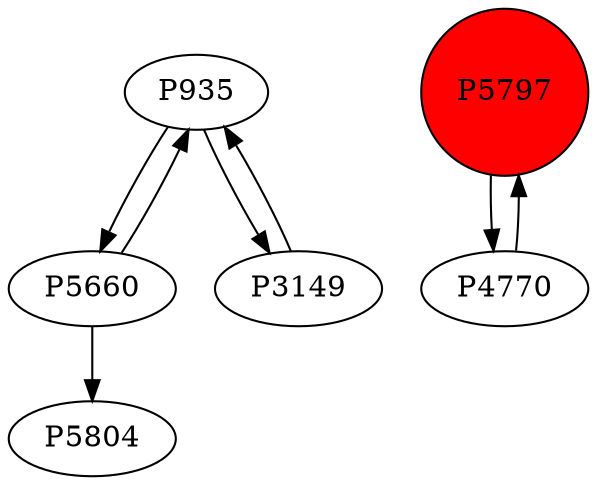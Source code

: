 digraph {
	P935 -> P5660
	P5797 -> P4770
	P4770 -> P5797
	P935 -> P3149
	P3149 -> P935
	P5660 -> P5804
	P5660 -> P935
	P5797 [shape=circle]
	P5797 [style=filled]
	P5797 [fillcolor=red]
}